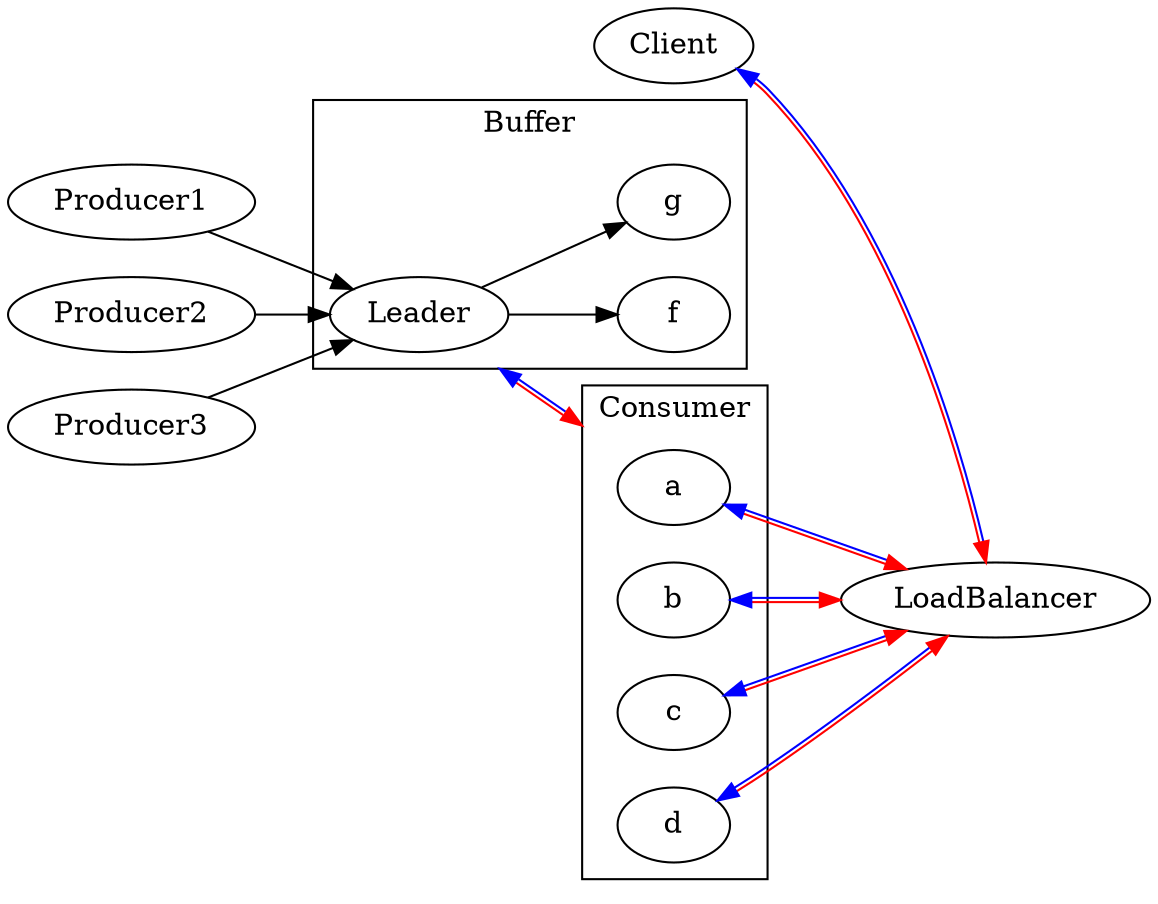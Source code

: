 digraph {

    overlap=scale
    rankdir=LR;
    compound=true;

    subgraph cluster0 {
        label="Consumer";
        a; b; c; d;
    }

    subgraph cluster1 {
            label="Buffer";
            Leader; f; g;
    }

    {Producer1 Producer2 Producer3} -> Leader
    Leader -> { f g}
    Leader -> a [dir=both color="red:blue" ltail="cluster1" lhead="cluster0"]
    { a b c d } -> LoadBalancer [dir=both color="red:blue"]
    Client -> LoadBalancer [dir=both color="red:blue"]
}